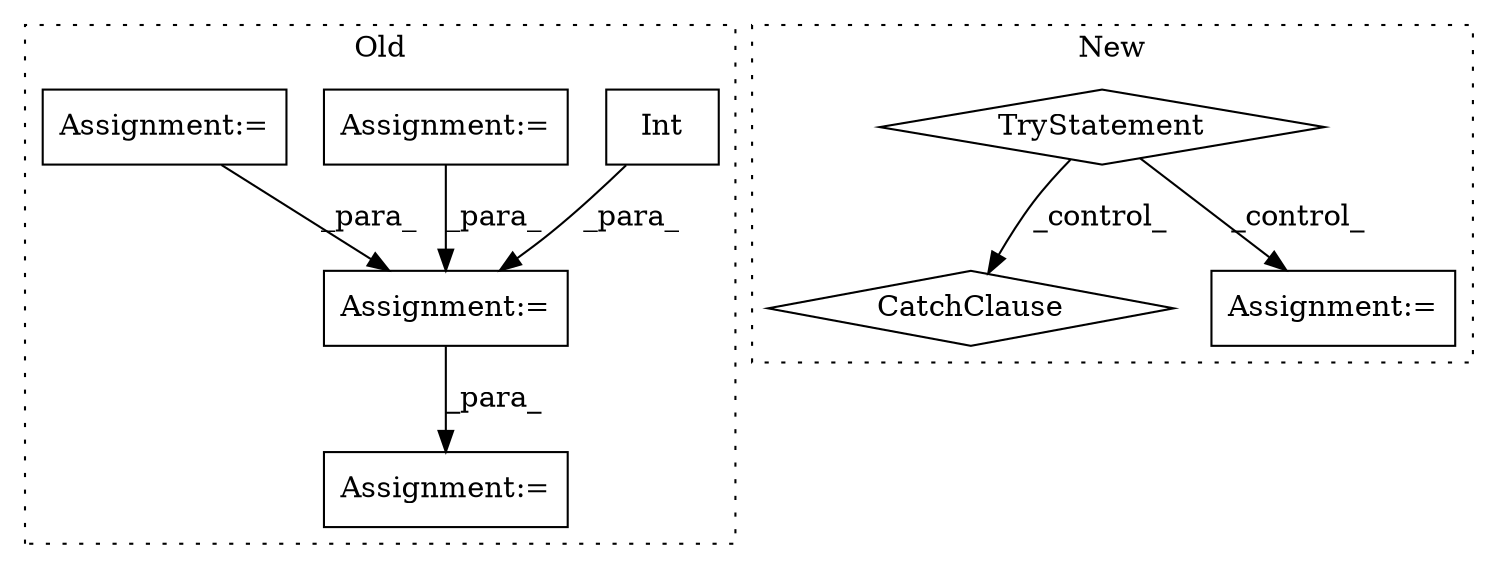 digraph G {
subgraph cluster0 {
1 [label="Int" a="32" s="2853,2872" l="4,1" shape="box"];
5 [label="Assignment:=" a="7" s="2790" l="1" shape="box"];
6 [label="Assignment:=" a="7" s="2575" l="3" shape="box"];
7 [label="Assignment:=" a="7" s="2697" l="1" shape="box"];
8 [label="Assignment:=" a="7" s="2951" l="1" shape="box"];
label = "Old";
style="dotted";
}
subgraph cluster1 {
2 [label="CatchClause" a="12" s="3352,3387" l="13,2" shape="diamond"];
3 [label="TryStatement" a="54" s="3169" l="4" shape="diamond"];
4 [label="Assignment:=" a="7" s="3251" l="2" shape="box"];
label = "New";
style="dotted";
}
1 -> 5 [label="_para_"];
3 -> 2 [label="_control_"];
3 -> 4 [label="_control_"];
5 -> 8 [label="_para_"];
6 -> 5 [label="_para_"];
7 -> 5 [label="_para_"];
}